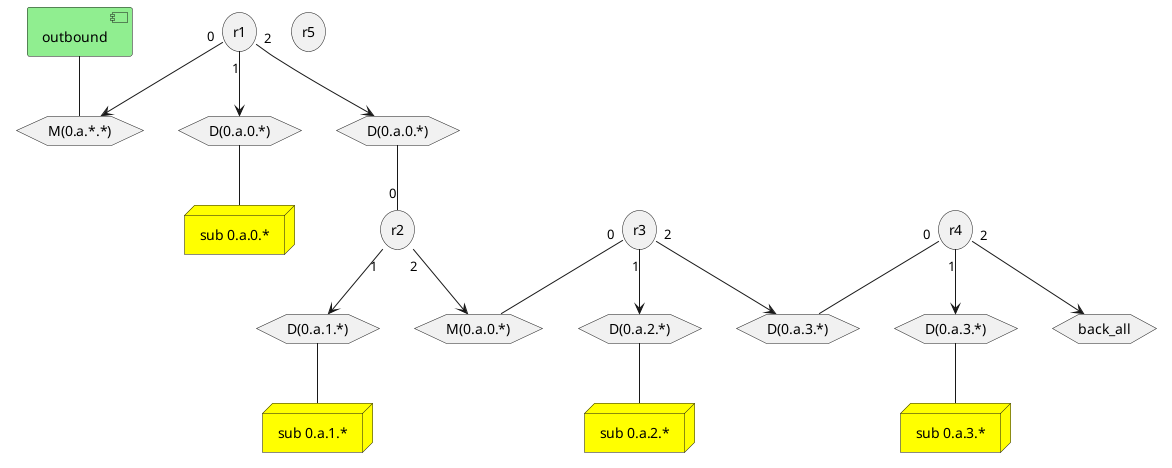 @startuml subnet-0axx

component outbound #LightGreen

node "sub 0.a.0.*" as sub_0a0x #Yellow
node "sub 0.a.1.*" as sub_0a1x #Yellow
node "sub 0.a.2.*" as sub_0a2x #Yellow
node "sub 0.a.3.*" as sub_0a3x #Yellow

storage r1
storage r2
storage r3
storage r4
storage r5

hexagon "D(0.a.0.*)" as D_0a0x
hexagon "D(0.a.1.*)" as D_0a1x
hexagon "D(0.a.2.*)" as D_0a2x
hexagon "D(0.a.3.*)" as D_0a3x

hexagon back_all

hexagon "D(0.a.0.*)" as D_0a0x_2
hexagon "M(0.a.0.*)" as M_0a0x
hexagon "M(0.a.*.*)" as M_0axx
hexagon "D(0.a.3.*)" as D_0a3x_2

outbound -- M_0axx


r1 "0" --> M_0axx
r1 "1" --> D_0a0x
r1 "2" --> D_0a0x_2

D_0a0x_2 -- "0" r2
r2 "1" --> D_0a1x
r2 "2" --> M_0a0x

r3 "0" -- M_0a0x
r3 "1" --> D_0a2x
r3 "2" --> D_0a3x_2

r4 "0" -- D_0a3x_2
r4 "1" --> D_0a3x
r4 "2" --> back_all

D_0a0x -- sub_0a0x
D_0a1x -- sub_0a1x
D_0a2x -- sub_0a2x
D_0a3x -- sub_0a3x

@enduml